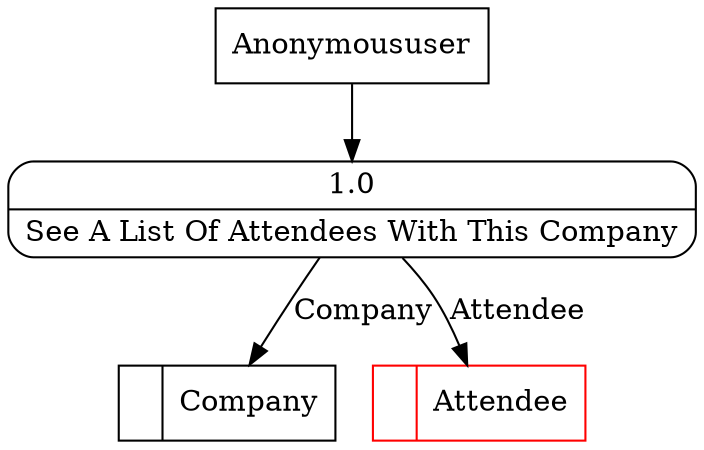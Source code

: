 digraph dfd2{ 
node[shape=record]
200 [label="<f0>  |<f1> Company " ];
201 [label="<f0>  |<f1> Attendee " color=red];
202 [label="Anonymoususer" shape=box];
203 [label="{<f0> 1.0|<f1> See A List Of Attendees With This Company }" shape=Mrecord];
202 -> 203
203 -> 201 [label="Attendee"]
203 -> 200 [label="Company"]
}
